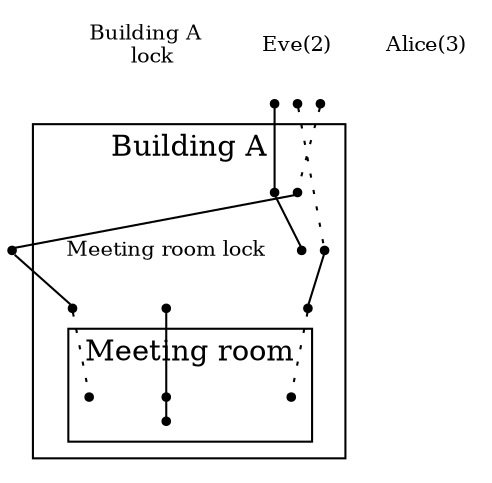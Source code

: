 digraph {
ranksep=".1"; nodesep=".1"; splines="line"; edge [dir=none fontsize=10]; node [shape=point fontsize=10]
"Building_A" [shape=none label="Building A \n lock"]
"Building_A" -> "0(Building_A)" [style=invis]
	"Eve" [shape=none label="Eve(2)"]
	"Eve" -> "0(Building_A_Eve)" [style=invis]
	{ rank=same; edge[style=invis] "Building_A" -> "Eve" }
	{ rank=same; edge[style=invis] "0(Building_A)" -> "0(Building_A_Eve)" }
	"Alice" [shape=none label="Alice(3)"]
	"Alice" -> "0(Building_A_Alice)" [style=invis]
	{ rank=same; edge[style=invis] "Eve" -> "Alice" }
	{ rank=same; edge[style=invis] "0(Building_A)" -> "0(Building_A_Alice)" }
	"0(Building_A)" -> "1(Building_A)"
	"0(Building_A_Alice)" -> "1(Building_A_Alice)" [style=dotted]
	"0(Building_A_Eve)" -> "2(Building_A_Eve)" [style=dotted]
	"1(Building_A_Alice)" -> "2(Building_A_Alice)"
	"2(Building_A_Alice)" -> "0(Building_A_Meeting_room_Alice)"
	"2(Building_A_Eve)" -> "0(Building_A_Meeting_room_Eve)"
	subgraph cluster_Building_A {
	label="Building A"
	"Building_A_Meeting_room" [shape=none label="Meeting room lock"]
	"Building_A_Meeting_room" -> "0(Building_A_Meeting_room)" [style=invis]	
		"1(Building_A_Alice)"
		{ rank=same; edge[style=invis] "1(Building_A)" -> "1(Building_A_Alice)" }
		"2(Building_A_Eve)"
		{ rank=same; edge[style=invis] "2(Building_A)" -> "2(Building_A_Eve)" }
		"1(Building_A)" -> "2(Building_A)"
		"0(Building_A_Meeting_room)" -> "1(Building_A_Meeting_room)"
		"0(Building_A_Meeting_room_Alice)" -> "1(Building_A_Meeting_room_Alice)" [style=dotted]
		"0(Building_A_Meeting_room_Eve)" -> "2(Building_A_Meeting_room_Eve)" [style=dotted]
		subgraph cluster_Building_A_Meeting_room {
		label="Meeting room"
			"1(Building_A_Meeting_room_Alice)"
			"2(Building_A_Meeting_room_Eve)"
			"1(Building_A_Meeting_room)"
			"1(Building_A_Meeting_room)" -> "2(Building_A_Meeting_room)"
		}

	}

}
